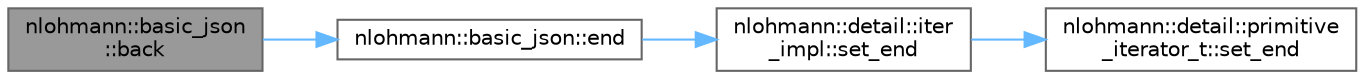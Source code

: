 digraph "nlohmann::basic_json::back"
{
 // LATEX_PDF_SIZE
  bgcolor="transparent";
  edge [fontname=Helvetica,fontsize=10,labelfontname=Helvetica,labelfontsize=10];
  node [fontname=Helvetica,fontsize=10,shape=box,height=0.2,width=0.4];
  rankdir="LR";
  Node1 [label="nlohmann::basic_json\l::back",height=0.2,width=0.4,color="gray40", fillcolor="grey60", style="filled", fontcolor="black",tooltip="access the last element"];
  Node1 -> Node2 [color="steelblue1",style="solid"];
  Node2 [label="nlohmann::basic_json::end",height=0.2,width=0.4,color="grey40", fillcolor="white", style="filled",URL="$a01659.html#a931267ec3f09eb67e4382f321b2c52bc",tooltip="returns an iterator to one past the last element"];
  Node2 -> Node3 [color="steelblue1",style="solid"];
  Node3 [label="nlohmann::detail::iter\l_impl::set_end",height=0.2,width=0.4,color="grey40", fillcolor="white", style="filled",URL="$a02011.html#a23e50ad4c13aa62d9ac7f60a123823ee",tooltip="set the iterator past the last value"];
  Node3 -> Node4 [color="steelblue1",style="solid"];
  Node4 [label="nlohmann::detail::primitive\l_iterator_t::set_end",height=0.2,width=0.4,color="grey40", fillcolor="white", style="filled",URL="$a02003.html#ad26a823483846a12d890c3feed3097eb",tooltip="set iterator to a defined past the end"];
}
